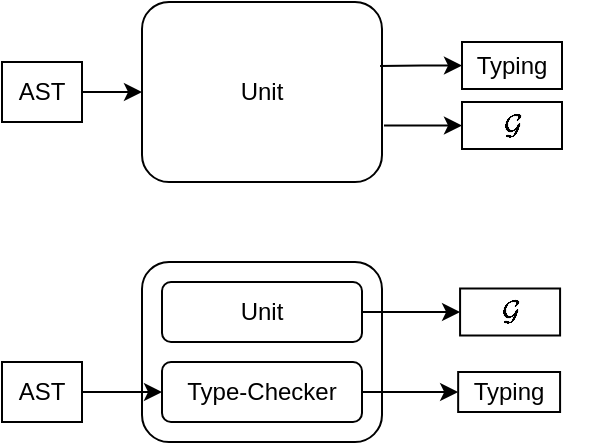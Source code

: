 <mxfile version="14.7.7" type="github">
  <diagram id="EY51eIQfH2LJ7qfu2MOL" name="Compilation Unit - single">
    <mxGraphModel dx="1106" dy="562" grid="1" gridSize="10" guides="1" tooltips="1" connect="1" arrows="1" fold="1" page="1" pageScale="1" pageWidth="850" pageHeight="1100" math="1" shadow="0">
      <root>
        <mxCell id="0" />
        <mxCell id="1" parent="0" />
        <mxCell id="VPMRoXDBSHZ9vPJw6oeF-1" value="Unit" style="rounded=1;whiteSpace=wrap;html=1;" vertex="1" parent="1">
          <mxGeometry x="180" y="170" width="120" height="90" as="geometry" />
        </mxCell>
        <mxCell id="VPMRoXDBSHZ9vPJw6oeF-7" style="edgeStyle=orthogonalEdgeStyle;rounded=0;orthogonalLoop=1;jettySize=auto;html=1;exitX=1;exitY=0.5;exitDx=0;exitDy=0;" edge="1" parent="1" source="VPMRoXDBSHZ9vPJw6oeF-2" target="VPMRoXDBSHZ9vPJw6oeF-1">
          <mxGeometry relative="1" as="geometry" />
        </mxCell>
        <mxCell id="VPMRoXDBSHZ9vPJw6oeF-2" value="AST" style="rounded=0;whiteSpace=wrap;html=1;" vertex="1" parent="1">
          <mxGeometry x="110" y="200" width="40" height="30" as="geometry" />
        </mxCell>
        <mxCell id="VPMRoXDBSHZ9vPJw6oeF-9" value="" style="rounded=1;whiteSpace=wrap;html=1;" vertex="1" parent="1">
          <mxGeometry x="180" y="300" width="120" height="90" as="geometry" />
        </mxCell>
        <mxCell id="VPMRoXDBSHZ9vPJw6oeF-10" style="edgeStyle=orthogonalEdgeStyle;rounded=0;orthogonalLoop=1;jettySize=auto;html=1;exitX=1;exitY=0.5;exitDx=0;exitDy=0;entryX=0;entryY=0.5;entryDx=0;entryDy=0;" edge="1" parent="1" source="VPMRoXDBSHZ9vPJw6oeF-11" target="VPMRoXDBSHZ9vPJw6oeF-14">
          <mxGeometry relative="1" as="geometry" />
        </mxCell>
        <mxCell id="VPMRoXDBSHZ9vPJw6oeF-11" value="AST" style="rounded=0;whiteSpace=wrap;html=1;" vertex="1" parent="1">
          <mxGeometry x="110" y="350" width="40" height="30" as="geometry" />
        </mxCell>
        <mxCell id="VPMRoXDBSHZ9vPJw6oeF-13" value="Unit" style="rounded=1;whiteSpace=wrap;html=1;" vertex="1" parent="1">
          <mxGeometry x="190" y="310" width="100" height="30" as="geometry" />
        </mxCell>
        <mxCell id="VPMRoXDBSHZ9vPJw6oeF-14" value="Type-Checker" style="rounded=1;whiteSpace=wrap;html=1;" vertex="1" parent="1">
          <mxGeometry x="190" y="350" width="100" height="30" as="geometry" />
        </mxCell>
        <mxCell id="VPMRoXDBSHZ9vPJw6oeF-21" style="edgeStyle=orthogonalEdgeStyle;rounded=0;orthogonalLoop=1;jettySize=auto;html=1;exitX=0;exitY=0.5;exitDx=0;exitDy=0;entryX=0.992;entryY=0.356;entryDx=0;entryDy=0;entryPerimeter=0;endArrow=none;endFill=0;startArrow=classic;startFill=1;" edge="1" parent="1" source="VPMRoXDBSHZ9vPJw6oeF-19" target="VPMRoXDBSHZ9vPJw6oeF-1">
          <mxGeometry relative="1" as="geometry" />
        </mxCell>
        <mxCell id="VPMRoXDBSHZ9vPJw6oeF-19" value="Typing" style="rounded=0;whiteSpace=wrap;html=1;align=center;" vertex="1" parent="1">
          <mxGeometry x="340" y="190" width="50" height="23.5" as="geometry" />
        </mxCell>
        <mxCell id="VPMRoXDBSHZ9vPJw6oeF-23" style="edgeStyle=orthogonalEdgeStyle;rounded=0;orthogonalLoop=1;jettySize=auto;html=1;exitX=0;exitY=0.5;exitDx=0;exitDy=0;entryX=1.008;entryY=0.689;entryDx=0;entryDy=0;entryPerimeter=0;startArrow=classic;startFill=1;endArrow=none;endFill=0;" edge="1" parent="1" source="VPMRoXDBSHZ9vPJw6oeF-20" target="VPMRoXDBSHZ9vPJw6oeF-1">
          <mxGeometry relative="1" as="geometry" />
        </mxCell>
        <mxCell id="VPMRoXDBSHZ9vPJw6oeF-20" value="$$\mathcal{G}$$" style="rounded=0;whiteSpace=wrap;html=1;align=center;" vertex="1" parent="1">
          <mxGeometry x="340" y="220" width="50" height="23.5" as="geometry" />
        </mxCell>
        <mxCell id="VPMRoXDBSHZ9vPJw6oeF-26" style="edgeStyle=orthogonalEdgeStyle;rounded=0;orthogonalLoop=1;jettySize=auto;html=1;exitX=1;exitY=0.5;exitDx=0;exitDy=0;entryX=0;entryY=0.5;entryDx=0;entryDy=0;" edge="1" parent="1" target="VPMRoXDBSHZ9vPJw6oeF-27" source="VPMRoXDBSHZ9vPJw6oeF-14">
          <mxGeometry relative="1" as="geometry">
            <mxPoint x="300" y="365" as="sourcePoint" />
          </mxGeometry>
        </mxCell>
        <mxCell id="VPMRoXDBSHZ9vPJw6oeF-27" value="Typing" style="rounded=0;whiteSpace=wrap;html=1;" vertex="1" parent="1">
          <mxGeometry x="338.08" y="355" width="50.96" height="20" as="geometry" />
        </mxCell>
        <mxCell id="VPMRoXDBSHZ9vPJw6oeF-30" style="edgeStyle=orthogonalEdgeStyle;rounded=0;orthogonalLoop=1;jettySize=auto;html=1;exitX=0;exitY=0.5;exitDx=0;exitDy=0;entryX=1;entryY=0.5;entryDx=0;entryDy=0;startArrow=classic;startFill=1;endArrow=none;endFill=0;" edge="1" parent="1" source="VPMRoXDBSHZ9vPJw6oeF-31" target="VPMRoXDBSHZ9vPJw6oeF-13">
          <mxGeometry relative="1" as="geometry">
            <mxPoint x="300.0" y="325.26" as="targetPoint" />
          </mxGeometry>
        </mxCell>
        <mxCell id="VPMRoXDBSHZ9vPJw6oeF-31" value="$$\mathcal{G}$$" style="rounded=0;whiteSpace=wrap;html=1;align=center;" vertex="1" parent="1">
          <mxGeometry x="339.04" y="313.25" width="50" height="23.5" as="geometry" />
        </mxCell>
      </root>
    </mxGraphModel>
  </diagram>
</mxfile>
